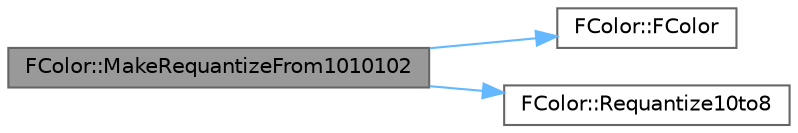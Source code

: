 digraph "FColor::MakeRequantizeFrom1010102"
{
 // INTERACTIVE_SVG=YES
 // LATEX_PDF_SIZE
  bgcolor="transparent";
  edge [fontname=Helvetica,fontsize=10,labelfontname=Helvetica,labelfontsize=10];
  node [fontname=Helvetica,fontsize=10,shape=box,height=0.2,width=0.4];
  rankdir="LR";
  Node1 [id="Node000001",label="FColor::MakeRequantizeFrom1010102",height=0.2,width=0.4,color="gray40", fillcolor="grey60", style="filled", fontcolor="black",tooltip="Return 8-bit color Quantized from 10-bit RGB , 2-bit A."];
  Node1 -> Node2 [id="edge1_Node000001_Node000002",color="steelblue1",style="solid",tooltip=" "];
  Node2 [id="Node000002",label="FColor::FColor",height=0.2,width=0.4,color="grey40", fillcolor="white", style="filled",URL="$de/d5a/structFColor.html#a91155a2e7026e1ef21ac8fff056008c9",tooltip=" "];
  Node1 -> Node3 [id="edge2_Node000001_Node000003",color="steelblue1",style="solid",tooltip=" "];
  Node3 [id="Node000003",label="FColor::Requantize10to8",height=0.2,width=0.4,color="grey40", fillcolor="white", style="filled",URL="$de/d5a/structFColor.html#aa558c0df7191bbb7ee227ac2b2e84247",tooltip=" "];
}
